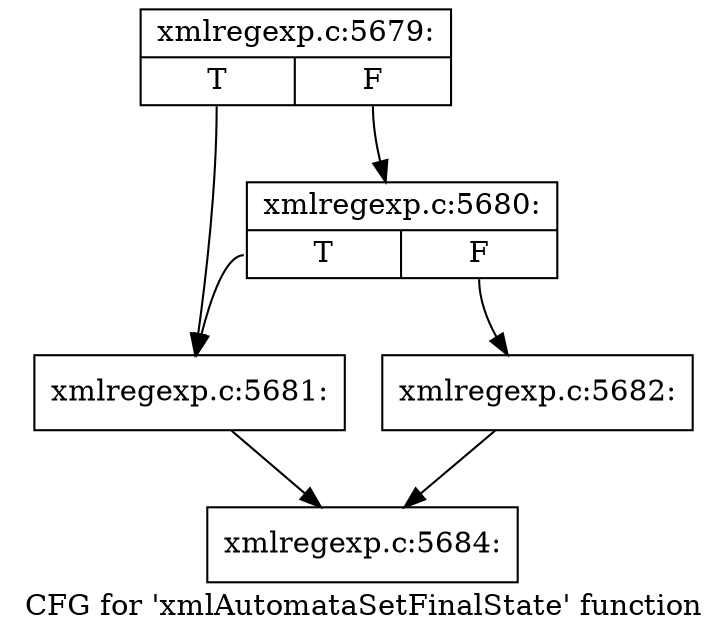 digraph "CFG for 'xmlAutomataSetFinalState' function" {
	label="CFG for 'xmlAutomataSetFinalState' function";

	Node0x391b110 [shape=record,label="{xmlregexp.c:5679:|{<s0>T|<s1>F}}"];
	Node0x391b110:s0 -> Node0x391ae70;
	Node0x391b110:s1 -> Node0x391af10;
	Node0x391af10 [shape=record,label="{xmlregexp.c:5680:|{<s0>T|<s1>F}}"];
	Node0x391af10:s0 -> Node0x391ae70;
	Node0x391af10:s1 -> Node0x391aec0;
	Node0x391ae70 [shape=record,label="{xmlregexp.c:5681:}"];
	Node0x391ae70 -> Node0x391a160;
	Node0x391aec0 [shape=record,label="{xmlregexp.c:5682:}"];
	Node0x391aec0 -> Node0x391a160;
	Node0x391a160 [shape=record,label="{xmlregexp.c:5684:}"];
}
